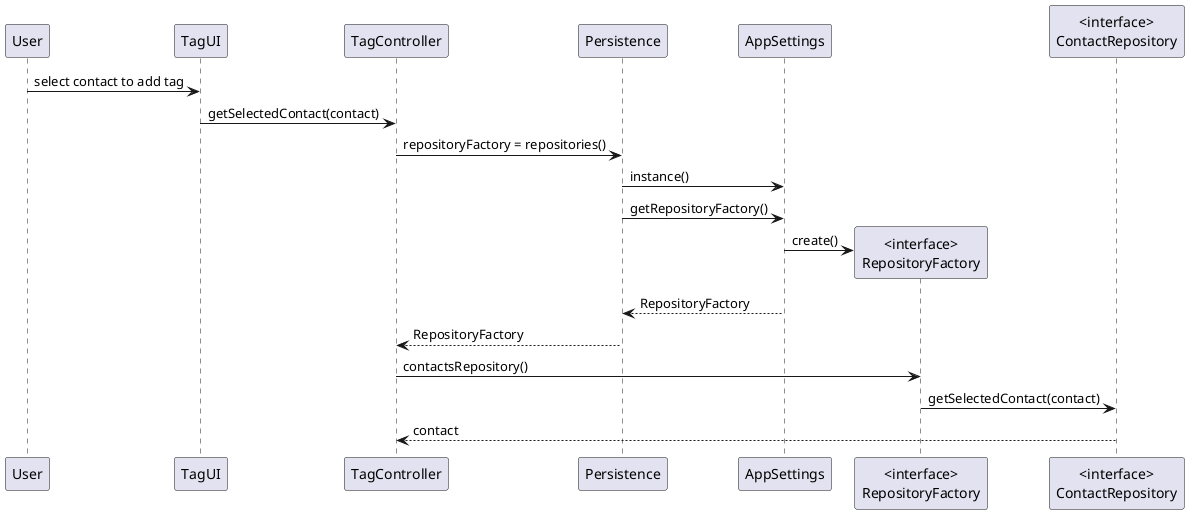 @startuml doc-files/crm_contacts_with_tags_design_sd_3.png


User -> TagUI : select contact to add tag
TagUI -> TagController: getSelectedContact(contact)
TagController -> Persistence : repositoryFactory = repositories()
Persistence -> AppSettings : instance()
Persistence -> AppSettings : getRepositoryFactory()
create "<interface>\nRepositoryFactory"
AppSettings -> "<interface>\nRepositoryFactory" : create()
AppSettings --> Persistence : RepositoryFactory
Persistence --> TagController : RepositoryFactory
TagController -> "<interface>\nRepositoryFactory" : contactsRepository()
"<interface>\nRepositoryFactory" -> "<interface>\nContactRepository": getSelectedContact(contact)
TagController <-- "<interface>\nContactRepository": contact

@enduml
